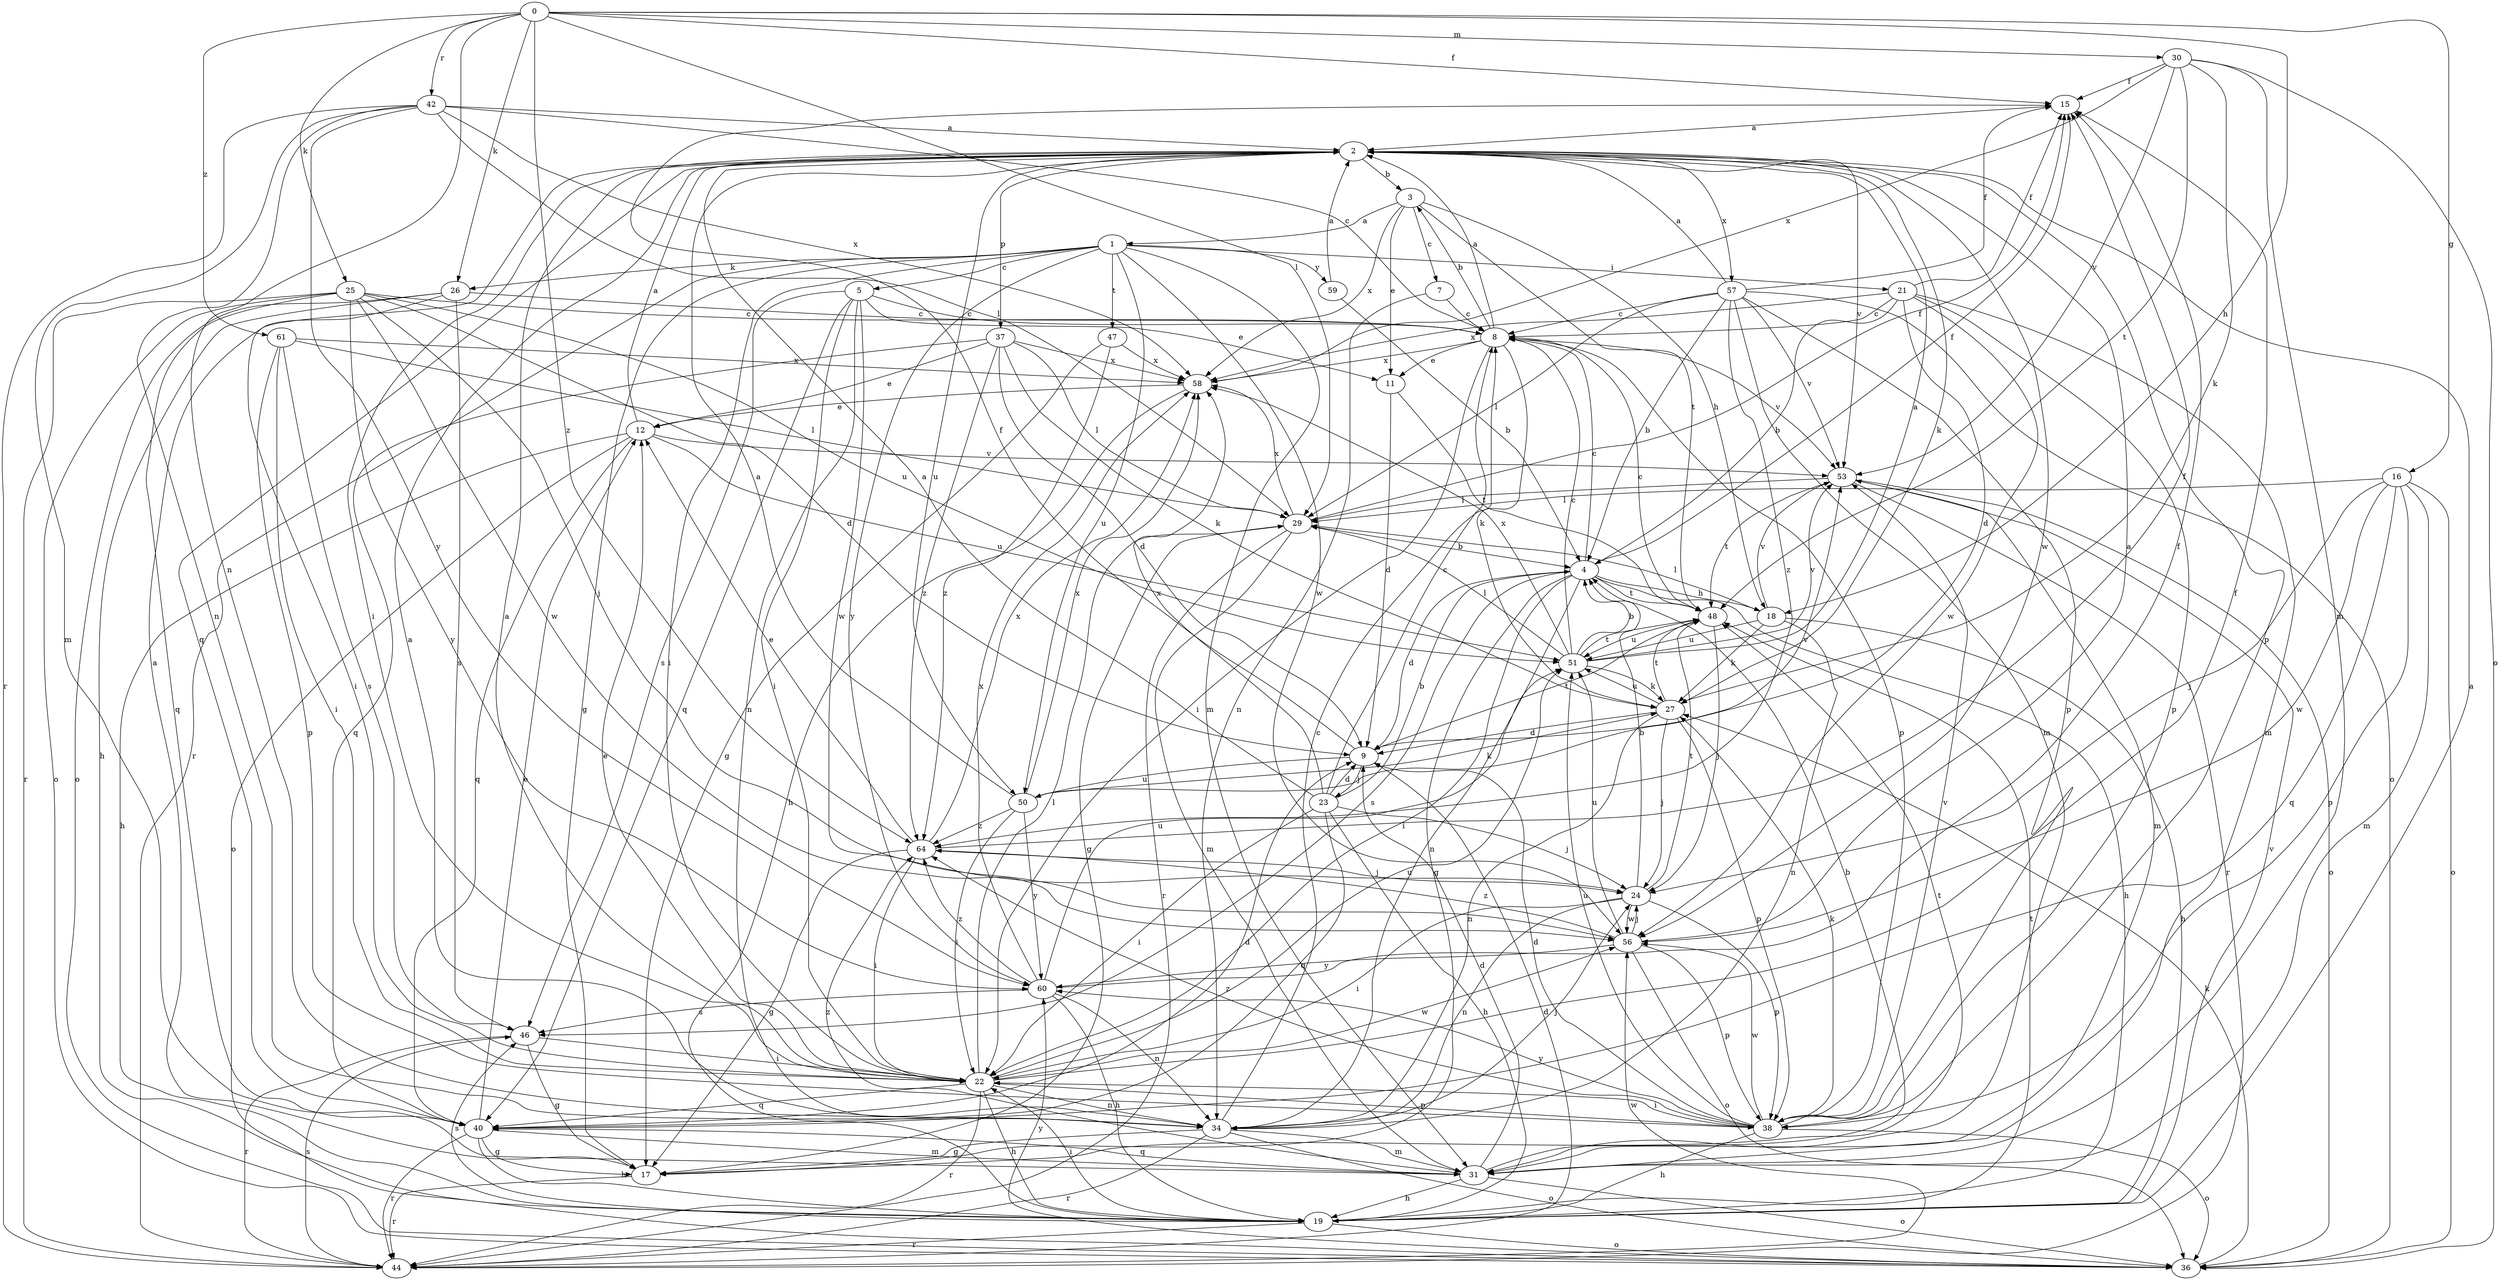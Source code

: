 strict digraph  {
0;
1;
2;
3;
4;
5;
7;
8;
9;
11;
12;
15;
16;
17;
18;
19;
21;
22;
23;
24;
25;
26;
27;
29;
30;
31;
34;
36;
37;
38;
40;
42;
44;
46;
47;
48;
50;
51;
53;
56;
57;
58;
59;
60;
61;
64;
0 -> 15  [label=f];
0 -> 16  [label=g];
0 -> 18  [label=h];
0 -> 25  [label=k];
0 -> 26  [label=k];
0 -> 29  [label=l];
0 -> 30  [label=m];
0 -> 34  [label=n];
0 -> 42  [label=r];
0 -> 61  [label=z];
0 -> 64  [label=z];
1 -> 5  [label=c];
1 -> 17  [label=g];
1 -> 21  [label=i];
1 -> 22  [label=i];
1 -> 26  [label=k];
1 -> 31  [label=m];
1 -> 44  [label=r];
1 -> 47  [label=t];
1 -> 50  [label=u];
1 -> 56  [label=w];
1 -> 59  [label=y];
1 -> 60  [label=y];
2 -> 3  [label=b];
2 -> 22  [label=i];
2 -> 27  [label=k];
2 -> 37  [label=p];
2 -> 38  [label=p];
2 -> 40  [label=q];
2 -> 50  [label=u];
2 -> 53  [label=v];
2 -> 56  [label=w];
2 -> 57  [label=x];
3 -> 1  [label=a];
3 -> 7  [label=c];
3 -> 11  [label=e];
3 -> 18  [label=h];
3 -> 48  [label=t];
3 -> 58  [label=x];
4 -> 8  [label=c];
4 -> 9  [label=d];
4 -> 15  [label=f];
4 -> 17  [label=g];
4 -> 18  [label=h];
4 -> 19  [label=h];
4 -> 22  [label=i];
4 -> 34  [label=n];
4 -> 46  [label=s];
4 -> 48  [label=t];
5 -> 8  [label=c];
5 -> 11  [label=e];
5 -> 22  [label=i];
5 -> 34  [label=n];
5 -> 40  [label=q];
5 -> 46  [label=s];
5 -> 56  [label=w];
7 -> 8  [label=c];
7 -> 34  [label=n];
8 -> 2  [label=a];
8 -> 3  [label=b];
8 -> 11  [label=e];
8 -> 22  [label=i];
8 -> 27  [label=k];
8 -> 38  [label=p];
8 -> 53  [label=v];
8 -> 58  [label=x];
9 -> 15  [label=f];
9 -> 23  [label=j];
9 -> 48  [label=t];
9 -> 50  [label=u];
11 -> 9  [label=d];
11 -> 48  [label=t];
12 -> 2  [label=a];
12 -> 19  [label=h];
12 -> 36  [label=o];
12 -> 40  [label=q];
12 -> 51  [label=u];
12 -> 53  [label=v];
15 -> 2  [label=a];
16 -> 24  [label=j];
16 -> 29  [label=l];
16 -> 31  [label=m];
16 -> 36  [label=o];
16 -> 38  [label=p];
16 -> 40  [label=q];
16 -> 56  [label=w];
17 -> 2  [label=a];
17 -> 44  [label=r];
17 -> 48  [label=t];
18 -> 19  [label=h];
18 -> 27  [label=k];
18 -> 29  [label=l];
18 -> 34  [label=n];
18 -> 51  [label=u];
18 -> 53  [label=v];
19 -> 2  [label=a];
19 -> 22  [label=i];
19 -> 36  [label=o];
19 -> 44  [label=r];
19 -> 46  [label=s];
19 -> 48  [label=t];
19 -> 53  [label=v];
21 -> 4  [label=b];
21 -> 8  [label=c];
21 -> 9  [label=d];
21 -> 15  [label=f];
21 -> 31  [label=m];
21 -> 38  [label=p];
21 -> 56  [label=w];
21 -> 58  [label=x];
22 -> 2  [label=a];
22 -> 12  [label=e];
22 -> 15  [label=f];
22 -> 19  [label=h];
22 -> 29  [label=l];
22 -> 34  [label=n];
22 -> 38  [label=p];
22 -> 40  [label=q];
22 -> 44  [label=r];
22 -> 51  [label=u];
22 -> 56  [label=w];
23 -> 2  [label=a];
23 -> 4  [label=b];
23 -> 8  [label=c];
23 -> 9  [label=d];
23 -> 19  [label=h];
23 -> 22  [label=i];
23 -> 24  [label=j];
23 -> 40  [label=q];
23 -> 58  [label=x];
24 -> 4  [label=b];
24 -> 22  [label=i];
24 -> 34  [label=n];
24 -> 38  [label=p];
24 -> 48  [label=t];
24 -> 56  [label=w];
25 -> 8  [label=c];
25 -> 9  [label=d];
25 -> 24  [label=j];
25 -> 36  [label=o];
25 -> 40  [label=q];
25 -> 44  [label=r];
25 -> 51  [label=u];
25 -> 56  [label=w];
25 -> 60  [label=y];
26 -> 8  [label=c];
26 -> 19  [label=h];
26 -> 22  [label=i];
26 -> 36  [label=o];
26 -> 46  [label=s];
27 -> 9  [label=d];
27 -> 24  [label=j];
27 -> 34  [label=n];
27 -> 38  [label=p];
27 -> 48  [label=t];
27 -> 51  [label=u];
29 -> 4  [label=b];
29 -> 15  [label=f];
29 -> 17  [label=g];
29 -> 31  [label=m];
29 -> 44  [label=r];
29 -> 58  [label=x];
30 -> 15  [label=f];
30 -> 27  [label=k];
30 -> 31  [label=m];
30 -> 36  [label=o];
30 -> 48  [label=t];
30 -> 53  [label=v];
30 -> 58  [label=x];
31 -> 4  [label=b];
31 -> 9  [label=d];
31 -> 19  [label=h];
31 -> 36  [label=o];
31 -> 40  [label=q];
31 -> 64  [label=z];
34 -> 2  [label=a];
34 -> 8  [label=c];
34 -> 17  [label=g];
34 -> 24  [label=j];
34 -> 31  [label=m];
34 -> 36  [label=o];
34 -> 44  [label=r];
36 -> 27  [label=k];
36 -> 60  [label=y];
37 -> 9  [label=d];
37 -> 12  [label=e];
37 -> 27  [label=k];
37 -> 29  [label=l];
37 -> 40  [label=q];
37 -> 58  [label=x];
37 -> 64  [label=z];
38 -> 9  [label=d];
38 -> 19  [label=h];
38 -> 22  [label=i];
38 -> 27  [label=k];
38 -> 36  [label=o];
38 -> 51  [label=u];
38 -> 53  [label=v];
38 -> 56  [label=w];
38 -> 60  [label=y];
38 -> 64  [label=z];
40 -> 9  [label=d];
40 -> 12  [label=e];
40 -> 17  [label=g];
40 -> 19  [label=h];
40 -> 31  [label=m];
40 -> 44  [label=r];
42 -> 2  [label=a];
42 -> 8  [label=c];
42 -> 29  [label=l];
42 -> 31  [label=m];
42 -> 34  [label=n];
42 -> 44  [label=r];
42 -> 58  [label=x];
42 -> 60  [label=y];
44 -> 9  [label=d];
44 -> 46  [label=s];
44 -> 56  [label=w];
46 -> 17  [label=g];
46 -> 22  [label=i];
46 -> 44  [label=r];
47 -> 17  [label=g];
47 -> 58  [label=x];
47 -> 64  [label=z];
48 -> 8  [label=c];
48 -> 24  [label=j];
48 -> 51  [label=u];
50 -> 2  [label=a];
50 -> 22  [label=i];
50 -> 27  [label=k];
50 -> 53  [label=v];
50 -> 58  [label=x];
50 -> 60  [label=y];
50 -> 64  [label=z];
51 -> 2  [label=a];
51 -> 4  [label=b];
51 -> 8  [label=c];
51 -> 27  [label=k];
51 -> 29  [label=l];
51 -> 48  [label=t];
51 -> 53  [label=v];
51 -> 58  [label=x];
53 -> 29  [label=l];
53 -> 31  [label=m];
53 -> 36  [label=o];
53 -> 44  [label=r];
53 -> 48  [label=t];
56 -> 2  [label=a];
56 -> 24  [label=j];
56 -> 36  [label=o];
56 -> 38  [label=p];
56 -> 51  [label=u];
56 -> 60  [label=y];
56 -> 64  [label=z];
57 -> 2  [label=a];
57 -> 4  [label=b];
57 -> 8  [label=c];
57 -> 15  [label=f];
57 -> 29  [label=l];
57 -> 31  [label=m];
57 -> 36  [label=o];
57 -> 38  [label=p];
57 -> 53  [label=v];
57 -> 64  [label=z];
58 -> 12  [label=e];
58 -> 19  [label=h];
59 -> 2  [label=a];
59 -> 4  [label=b];
60 -> 15  [label=f];
60 -> 19  [label=h];
60 -> 34  [label=n];
60 -> 46  [label=s];
60 -> 51  [label=u];
60 -> 58  [label=x];
60 -> 64  [label=z];
61 -> 22  [label=i];
61 -> 29  [label=l];
61 -> 38  [label=p];
61 -> 46  [label=s];
61 -> 58  [label=x];
64 -> 12  [label=e];
64 -> 15  [label=f];
64 -> 17  [label=g];
64 -> 22  [label=i];
64 -> 24  [label=j];
64 -> 58  [label=x];
}
